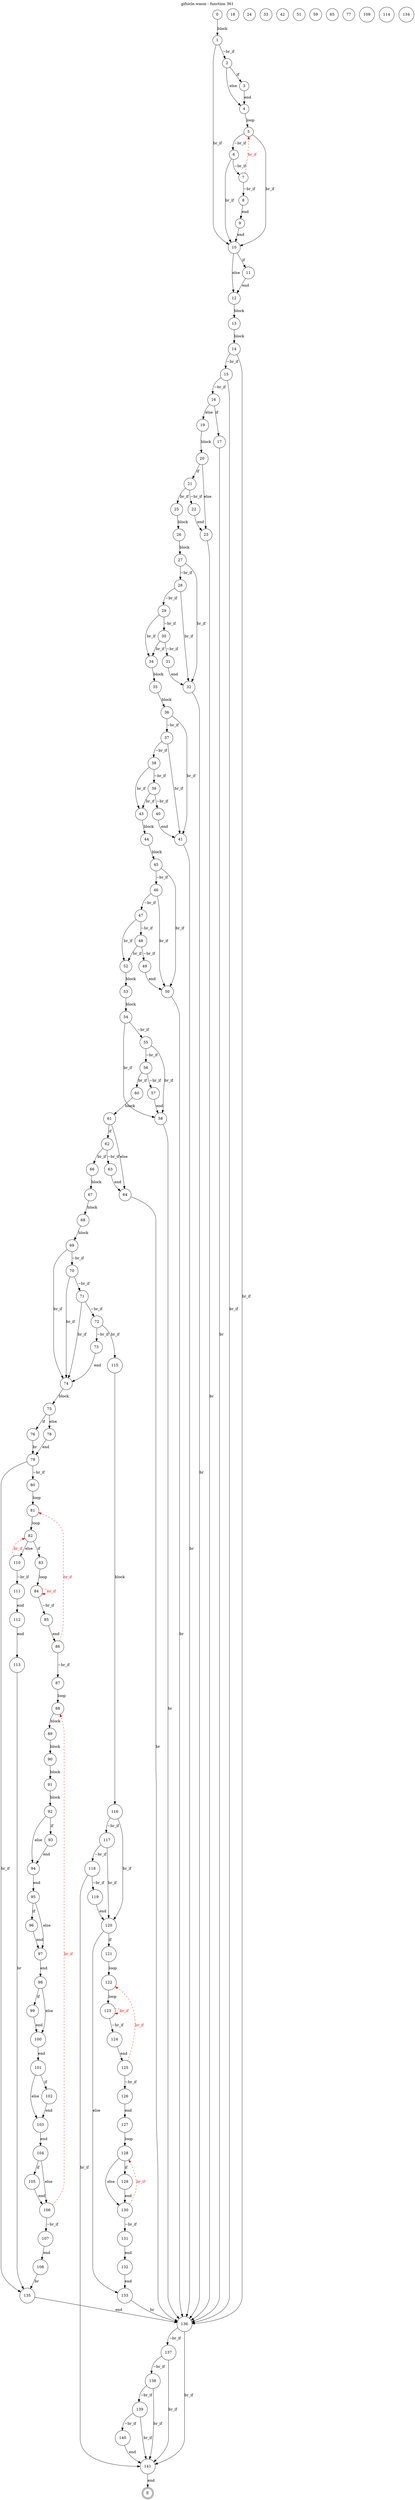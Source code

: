 digraph finite_state_machine {
    label = "gifsicle.wasm - function 361"
    labelloc =  t
    labelfontsize = 16
    labelfontcolor = black
    labelfontname = "Helvetica"
    node [shape = doublecircle]; E ;
node [shape=circle, fontcolor=black, style="", label="0"]0
node [shape=circle, fontcolor=black, style="", label="1"]1
node [shape=circle, fontcolor=black, style="", label="2"]2
node [shape=circle, fontcolor=black, style="", label="3"]3
node [shape=circle, fontcolor=black, style="", label="4"]4
node [shape=circle, fontcolor=black, style="", label="5"]5
node [shape=circle, fontcolor=black, style="", label="6"]6
node [shape=circle, fontcolor=black, style="", label="7"]7
node [shape=circle, fontcolor=black, style="", label="8"]8
node [shape=circle, fontcolor=black, style="", label="9"]9
node [shape=circle, fontcolor=black, style="", label="10"]10
node [shape=circle, fontcolor=black, style="", label="11"]11
node [shape=circle, fontcolor=black, style="", label="12"]12
node [shape=circle, fontcolor=black, style="", label="13"]13
node [shape=circle, fontcolor=black, style="", label="14"]14
node [shape=circle, fontcolor=black, style="", label="15"]15
node [shape=circle, fontcolor=black, style="", label="16"]16
node [shape=circle, fontcolor=black, style="", label="17"]17
node [shape=circle, fontcolor=black, style="", label="18"]18
node [shape=circle, fontcolor=black, style="", label="19"]19
node [shape=circle, fontcolor=black, style="", label="20"]20
node [shape=circle, fontcolor=black, style="", label="21"]21
node [shape=circle, fontcolor=black, style="", label="22"]22
node [shape=circle, fontcolor=black, style="", label="23"]23
node [shape=circle, fontcolor=black, style="", label="24"]24
node [shape=circle, fontcolor=black, style="", label="25"]25
node [shape=circle, fontcolor=black, style="", label="26"]26
node [shape=circle, fontcolor=black, style="", label="27"]27
node [shape=circle, fontcolor=black, style="", label="28"]28
node [shape=circle, fontcolor=black, style="", label="29"]29
node [shape=circle, fontcolor=black, style="", label="30"]30
node [shape=circle, fontcolor=black, style="", label="31"]31
node [shape=circle, fontcolor=black, style="", label="32"]32
node [shape=circle, fontcolor=black, style="", label="33"]33
node [shape=circle, fontcolor=black, style="", label="34"]34
node [shape=circle, fontcolor=black, style="", label="35"]35
node [shape=circle, fontcolor=black, style="", label="36"]36
node [shape=circle, fontcolor=black, style="", label="37"]37
node [shape=circle, fontcolor=black, style="", label="38"]38
node [shape=circle, fontcolor=black, style="", label="39"]39
node [shape=circle, fontcolor=black, style="", label="40"]40
node [shape=circle, fontcolor=black, style="", label="41"]41
node [shape=circle, fontcolor=black, style="", label="42"]42
node [shape=circle, fontcolor=black, style="", label="43"]43
node [shape=circle, fontcolor=black, style="", label="44"]44
node [shape=circle, fontcolor=black, style="", label="45"]45
node [shape=circle, fontcolor=black, style="", label="46"]46
node [shape=circle, fontcolor=black, style="", label="47"]47
node [shape=circle, fontcolor=black, style="", label="48"]48
node [shape=circle, fontcolor=black, style="", label="49"]49
node [shape=circle, fontcolor=black, style="", label="50"]50
node [shape=circle, fontcolor=black, style="", label="51"]51
node [shape=circle, fontcolor=black, style="", label="52"]52
node [shape=circle, fontcolor=black, style="", label="53"]53
node [shape=circle, fontcolor=black, style="", label="54"]54
node [shape=circle, fontcolor=black, style="", label="55"]55
node [shape=circle, fontcolor=black, style="", label="56"]56
node [shape=circle, fontcolor=black, style="", label="57"]57
node [shape=circle, fontcolor=black, style="", label="58"]58
node [shape=circle, fontcolor=black, style="", label="59"]59
node [shape=circle, fontcolor=black, style="", label="60"]60
node [shape=circle, fontcolor=black, style="", label="61"]61
node [shape=circle, fontcolor=black, style="", label="62"]62
node [shape=circle, fontcolor=black, style="", label="63"]63
node [shape=circle, fontcolor=black, style="", label="64"]64
node [shape=circle, fontcolor=black, style="", label="65"]65
node [shape=circle, fontcolor=black, style="", label="66"]66
node [shape=circle, fontcolor=black, style="", label="67"]67
node [shape=circle, fontcolor=black, style="", label="68"]68
node [shape=circle, fontcolor=black, style="", label="69"]69
node [shape=circle, fontcolor=black, style="", label="70"]70
node [shape=circle, fontcolor=black, style="", label="71"]71
node [shape=circle, fontcolor=black, style="", label="72"]72
node [shape=circle, fontcolor=black, style="", label="73"]73
node [shape=circle, fontcolor=black, style="", label="74"]74
node [shape=circle, fontcolor=black, style="", label="75"]75
node [shape=circle, fontcolor=black, style="", label="76"]76
node [shape=circle, fontcolor=black, style="", label="77"]77
node [shape=circle, fontcolor=black, style="", label="78"]78
node [shape=circle, fontcolor=black, style="", label="79"]79
node [shape=circle, fontcolor=black, style="", label="80"]80
node [shape=circle, fontcolor=black, style="", label="81"]81
node [shape=circle, fontcolor=black, style="", label="82"]82
node [shape=circle, fontcolor=black, style="", label="83"]83
node [shape=circle, fontcolor=black, style="", label="84"]84
node [shape=circle, fontcolor=black, style="", label="85"]85
node [shape=circle, fontcolor=black, style="", label="86"]86
node [shape=circle, fontcolor=black, style="", label="87"]87
node [shape=circle, fontcolor=black, style="", label="88"]88
node [shape=circle, fontcolor=black, style="", label="89"]89
node [shape=circle, fontcolor=black, style="", label="90"]90
node [shape=circle, fontcolor=black, style="", label="91"]91
node [shape=circle, fontcolor=black, style="", label="92"]92
node [shape=circle, fontcolor=black, style="", label="93"]93
node [shape=circle, fontcolor=black, style="", label="94"]94
node [shape=circle, fontcolor=black, style="", label="95"]95
node [shape=circle, fontcolor=black, style="", label="96"]96
node [shape=circle, fontcolor=black, style="", label="97"]97
node [shape=circle, fontcolor=black, style="", label="98"]98
node [shape=circle, fontcolor=black, style="", label="99"]99
node [shape=circle, fontcolor=black, style="", label="100"]100
node [shape=circle, fontcolor=black, style="", label="101"]101
node [shape=circle, fontcolor=black, style="", label="102"]102
node [shape=circle, fontcolor=black, style="", label="103"]103
node [shape=circle, fontcolor=black, style="", label="104"]104
node [shape=circle, fontcolor=black, style="", label="105"]105
node [shape=circle, fontcolor=black, style="", label="106"]106
node [shape=circle, fontcolor=black, style="", label="107"]107
node [shape=circle, fontcolor=black, style="", label="108"]108
node [shape=circle, fontcolor=black, style="", label="109"]109
node [shape=circle, fontcolor=black, style="", label="110"]110
node [shape=circle, fontcolor=black, style="", label="111"]111
node [shape=circle, fontcolor=black, style="", label="112"]112
node [shape=circle, fontcolor=black, style="", label="113"]113
node [shape=circle, fontcolor=black, style="", label="114"]114
node [shape=circle, fontcolor=black, style="", label="115"]115
node [shape=circle, fontcolor=black, style="", label="116"]116
node [shape=circle, fontcolor=black, style="", label="117"]117
node [shape=circle, fontcolor=black, style="", label="118"]118
node [shape=circle, fontcolor=black, style="", label="119"]119
node [shape=circle, fontcolor=black, style="", label="120"]120
node [shape=circle, fontcolor=black, style="", label="121"]121
node [shape=circle, fontcolor=black, style="", label="122"]122
node [shape=circle, fontcolor=black, style="", label="123"]123
node [shape=circle, fontcolor=black, style="", label="124"]124
node [shape=circle, fontcolor=black, style="", label="125"]125
node [shape=circle, fontcolor=black, style="", label="126"]126
node [shape=circle, fontcolor=black, style="", label="127"]127
node [shape=circle, fontcolor=black, style="", label="128"]128
node [shape=circle, fontcolor=black, style="", label="129"]129
node [shape=circle, fontcolor=black, style="", label="130"]130
node [shape=circle, fontcolor=black, style="", label="131"]131
node [shape=circle, fontcolor=black, style="", label="132"]132
node [shape=circle, fontcolor=black, style="", label="133"]133
node [shape=circle, fontcolor=black, style="", label="134"]134
node [shape=circle, fontcolor=black, style="", label="135"]135
node [shape=circle, fontcolor=black, style="", label="136"]136
node [shape=circle, fontcolor=black, style="", label="137"]137
node [shape=circle, fontcolor=black, style="", label="138"]138
node [shape=circle, fontcolor=black, style="", label="139"]139
node [shape=circle, fontcolor=black, style="", label="140"]140
node [shape=circle, fontcolor=black, style="", label="141"]141
node [shape=circle, fontcolor=black, style="", label="E"]E
    0 -> 1[label="block"];
    1 -> 2[label="~br_if"];
    1 -> 10[label="br_if"];
    2 -> 3[label="if"];
    2 -> 4[label="else"];
    3 -> 4[label="end"];
    4 -> 5[label="loop"];
    5 -> 6[label="~br_if"];
    5 -> 10[label="br_if"];
    6 -> 7[label="~br_if"];
    6 -> 10[label="br_if"];
    7 -> 8[label="~br_if"];
    7 -> 5[style="dashed" color="red" fontcolor="red" label="br_if"];
    8 -> 9[label="end"];
    9 -> 10[label="end"];
    10 -> 11[label="if"];
    10 -> 12[label="else"];
    11 -> 12[label="end"];
    12 -> 13[label="block"];
    13 -> 14[label="block"];
    14 -> 15[label="~br_if"];
    14 -> 136[label="br_if"];
    15 -> 16[label="~br_if"];
    15 -> 136[label="br_if"];
    16 -> 17[label="if"];
    16 -> 19[label="else"];
    17 -> 136[label="br"];
    19 -> 20[label="block"];
    20 -> 21[label="if"];
    20 -> 23[label="else"];
    21 -> 22[label="~br_if"];
    21 -> 25[label="br_if"];
    22 -> 23[label="end"];
    23 -> 136[label="br"];
    25 -> 26[label="block"];
    26 -> 27[label="block"];
    27 -> 28[label="~br_if"];
    27 -> 32[label="br_if"];
    28 -> 29[label="~br_if"];
    28 -> 32[label="br_if"];
    29 -> 30[label="~br_if"];
    29 -> 34[label="br_if"];
    30 -> 31[label="~br_if"];
    30 -> 34[label="br_if"];
    31 -> 32[label="end"];
    32 -> 136[label="br"];
    34 -> 35[label="block"];
    35 -> 36[label="block"];
    36 -> 37[label="~br_if"];
    36 -> 41[label="br_if"];
    37 -> 38[label="~br_if"];
    37 -> 41[label="br_if"];
    38 -> 39[label="~br_if"];
    38 -> 43[label="br_if"];
    39 -> 40[label="~br_if"];
    39 -> 43[label="br_if"];
    40 -> 41[label="end"];
    41 -> 136[label="br"];
    43 -> 44[label="block"];
    44 -> 45[label="block"];
    45 -> 46[label="~br_if"];
    45 -> 50[label="br_if"];
    46 -> 47[label="~br_if"];
    46 -> 50[label="br_if"];
    47 -> 48[label="~br_if"];
    47 -> 52[label="br_if"];
    48 -> 49[label="~br_if"];
    48 -> 52[label="br_if"];
    49 -> 50[label="end"];
    50 -> 136[label="br"];
    52 -> 53[label="block"];
    53 -> 54[label="block"];
    54 -> 55[label="~br_if"];
    54 -> 58[label="br_if"];
    55 -> 56[label="~br_if"];
    55 -> 58[label="br_if"];
    56 -> 57[label="~br_if"];
    56 -> 60[label="br_if"];
    57 -> 58[label="end"];
    58 -> 136[label="br"];
    60 -> 61[label="block"];
    61 -> 62[label="if"];
    61 -> 64[label="else"];
    62 -> 63[label="~br_if"];
    62 -> 66[label="br_if"];
    63 -> 64[label="end"];
    64 -> 136[label="br"];
    66 -> 67[label="block"];
    67 -> 68[label="block"];
    68 -> 69[label="block"];
    69 -> 70[label="~br_if"];
    69 -> 74[label="br_if"];
    70 -> 71[label="~br_if"];
    70 -> 74[label="br_if"];
    71 -> 72[label="~br_if"];
    71 -> 74[label="br_if"];
    72 -> 73[label="~br_if"];
    72 -> 115[label="br_if"];
    73 -> 74[label="end"];
    74 -> 75[label="block"];
    75 -> 76[label="if"];
    75 -> 78[label="else"];
    76 -> 79[label="br"];
    78 -> 79[label="end"];
    79 -> 80[label="~br_if"];
    79 -> 135[label="br_if"];
    80 -> 81[label="loop"];
    81 -> 82[label="loop"];
    82 -> 83[label="if"];
    82 -> 110[label="else"];
    83 -> 84[label="loop"];
    84 -> 85[label="~br_if"];
    84 -> 84[style="dashed" color="red" fontcolor="red" label="br_if"];
    85 -> 86[label="end"];
    86 -> 87[label="~br_if"];
    86 -> 81[style="dashed" color="red" fontcolor="red" label="br_if"];
    87 -> 88[label="loop"];
    88 -> 89[label="block"];
    89 -> 90[label="block"];
    90 -> 91[label="block"];
    91 -> 92[label="block"];
    92 -> 93[label="if"];
    92 -> 94[label="else"];
    93 -> 94[label="end"];
    94 -> 95[label="end"];
    95 -> 96[label="if"];
    95 -> 97[label="else"];
    96 -> 97[label="end"];
    97 -> 98[label="end"];
    98 -> 99[label="if"];
    98 -> 100[label="else"];
    99 -> 100[label="end"];
    100 -> 101[label="end"];
    101 -> 102[label="if"];
    101 -> 103[label="else"];
    102 -> 103[label="end"];
    103 -> 104[label="end"];
    104 -> 105[label="if"];
    104 -> 106[label="else"];
    105 -> 106[label="end"];
    106 -> 107[label="~br_if"];
    106 -> 88[style="dashed" color="red" fontcolor="red" label="br_if"];
    107 -> 108[label="end"];
    108 -> 135[label="br"];
    110 -> 111[label="~br_if"];
    110 -> 82[style="dashed" color="red" fontcolor="red" label="br_if"];
    111 -> 112[label="end"];
    112 -> 113[label="end"];
    113 -> 135[label="br"];
    115 -> 116[label="block"];
    116 -> 117[label="~br_if"];
    116 -> 120[label="br_if"];
    117 -> 118[label="~br_if"];
    117 -> 120[label="br_if"];
    118 -> 119[label="~br_if"];
    118 -> 141[label="br_if"];
    119 -> 120[label="end"];
    120 -> 121[label="if"];
    120 -> 133[label="else"];
    121 -> 122[label="loop"];
    122 -> 123[label="loop"];
    123 -> 124[label="~br_if"];
    123 -> 123[style="dashed" color="red" fontcolor="red" label="br_if"];
    124 -> 125[label="end"];
    125 -> 126[label="~br_if"];
    125 -> 122[style="dashed" color="red" fontcolor="red" label="br_if"];
    126 -> 127[label="end"];
    127 -> 128[label="loop"];
    128 -> 129[label="if"];
    128 -> 130[label="else"];
    129 -> 130[label="end"];
    130 -> 131[label="~br_if"];
    130 -> 128[style="dashed" color="red" fontcolor="red" label="br_if"];
    131 -> 132[label="end"];
    132 -> 133[label="end"];
    133 -> 136[label="br"];
    135 -> 136[label="end"];
    136 -> 137[label="~br_if"];
    136 -> 141[label="br_if"];
    137 -> 138[label="~br_if"];
    137 -> 141[label="br_if"];
    138 -> 139[label="~br_if"];
    138 -> 141[label="br_if"];
    139 -> 140[label="~br_if"];
    139 -> 141[label="br_if"];
    140 -> 141[label="end"];
    141 -> E[label="end"];
}
